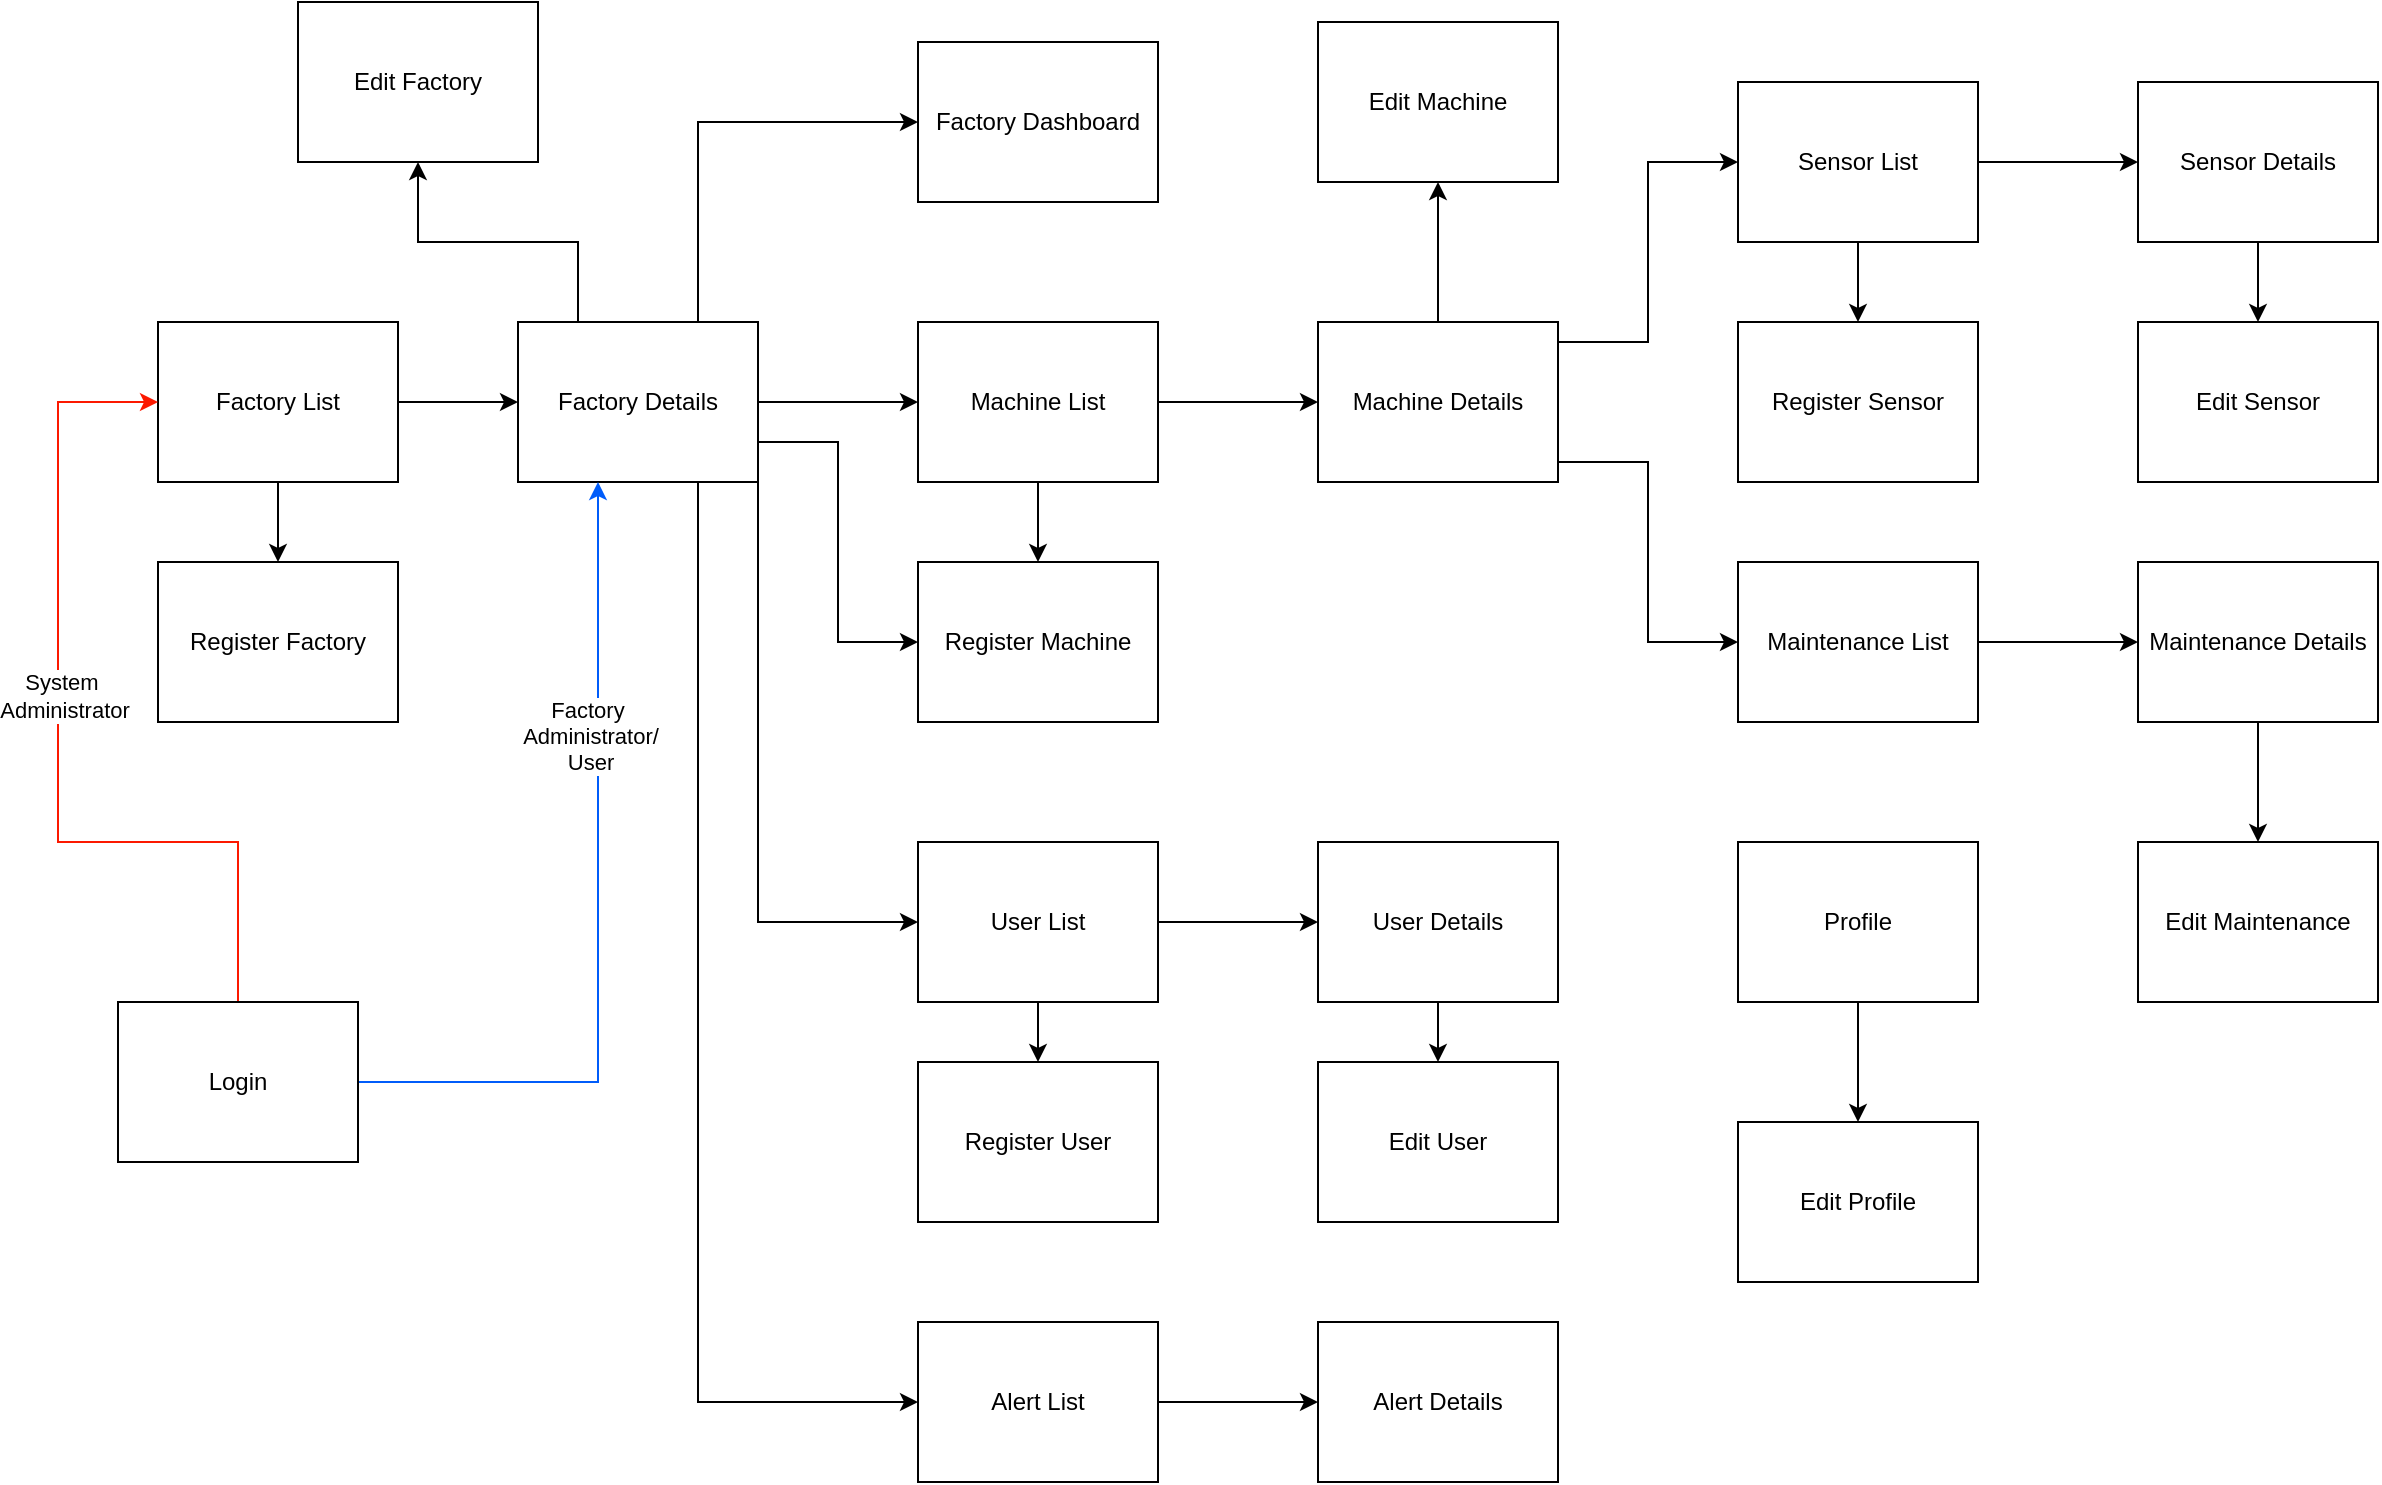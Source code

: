 <mxfile version="25.0.3">
  <diagram name="Page-1" id="Y0TVHzEXhYDWEignVO2z">
    <mxGraphModel dx="2284" dy="774" grid="1" gridSize="10" guides="1" tooltips="1" connect="1" arrows="1" fold="1" page="1" pageScale="1" pageWidth="850" pageHeight="1100" math="0" shadow="0">
      <root>
        <mxCell id="0" />
        <mxCell id="1" parent="0" />
        <mxCell id="TLoTczXkmHmYarLnoum9-3" style="edgeStyle=orthogonalEdgeStyle;rounded=0;orthogonalLoop=1;jettySize=auto;html=1;exitX=1;exitY=0.5;exitDx=0;exitDy=0;entryX=0;entryY=0.5;entryDx=0;entryDy=0;" parent="1" source="TLoTczXkmHmYarLnoum9-1" target="TLoTczXkmHmYarLnoum9-2" edge="1">
          <mxGeometry relative="1" as="geometry" />
        </mxCell>
        <mxCell id="TLoTczXkmHmYarLnoum9-5" style="edgeStyle=orthogonalEdgeStyle;rounded=0;orthogonalLoop=1;jettySize=auto;html=1;exitX=0.5;exitY=1;exitDx=0;exitDy=0;" parent="1" source="TLoTczXkmHmYarLnoum9-1" target="TLoTczXkmHmYarLnoum9-4" edge="1">
          <mxGeometry relative="1" as="geometry" />
        </mxCell>
        <mxCell id="TLoTczXkmHmYarLnoum9-1" value="Factory List" style="rounded=0;whiteSpace=wrap;html=1;" parent="1" vertex="1">
          <mxGeometry x="60" y="200" width="120" height="80" as="geometry" />
        </mxCell>
        <mxCell id="TLoTczXkmHmYarLnoum9-11" style="edgeStyle=orthogonalEdgeStyle;rounded=0;orthogonalLoop=1;jettySize=auto;html=1;exitX=0.75;exitY=0;exitDx=0;exitDy=0;entryX=0;entryY=0.5;entryDx=0;entryDy=0;" parent="1" source="TLoTczXkmHmYarLnoum9-2" target="TLoTczXkmHmYarLnoum9-8" edge="1">
          <mxGeometry relative="1" as="geometry" />
        </mxCell>
        <mxCell id="TLoTczXkmHmYarLnoum9-15" style="edgeStyle=orthogonalEdgeStyle;rounded=0;orthogonalLoop=1;jettySize=auto;html=1;exitX=1;exitY=0.5;exitDx=0;exitDy=0;entryX=0;entryY=0.5;entryDx=0;entryDy=0;" parent="1" source="TLoTczXkmHmYarLnoum9-2" target="TLoTczXkmHmYarLnoum9-12" edge="1">
          <mxGeometry relative="1" as="geometry" />
        </mxCell>
        <mxCell id="TLoTczXkmHmYarLnoum9-26" style="edgeStyle=orthogonalEdgeStyle;rounded=0;orthogonalLoop=1;jettySize=auto;html=1;exitX=1;exitY=0.75;exitDx=0;exitDy=0;entryX=0;entryY=0.5;entryDx=0;entryDy=0;" parent="1" source="TLoTczXkmHmYarLnoum9-2" target="TLoTczXkmHmYarLnoum9-13" edge="1">
          <mxGeometry relative="1" as="geometry" />
        </mxCell>
        <mxCell id="TLoTczXkmHmYarLnoum9-27" style="edgeStyle=orthogonalEdgeStyle;rounded=0;orthogonalLoop=1;jettySize=auto;html=1;exitX=1;exitY=1;exitDx=0;exitDy=0;entryX=0;entryY=0.5;entryDx=0;entryDy=0;" parent="1" source="TLoTczXkmHmYarLnoum9-2" target="TLoTczXkmHmYarLnoum9-24" edge="1">
          <mxGeometry relative="1" as="geometry" />
        </mxCell>
        <mxCell id="TLoTczXkmHmYarLnoum9-28" style="edgeStyle=orthogonalEdgeStyle;rounded=0;orthogonalLoop=1;jettySize=auto;html=1;exitX=0.75;exitY=1;exitDx=0;exitDy=0;entryX=0;entryY=0.5;entryDx=0;entryDy=0;" parent="1" source="TLoTczXkmHmYarLnoum9-2" target="TLoTczXkmHmYarLnoum9-25" edge="1">
          <mxGeometry relative="1" as="geometry" />
        </mxCell>
        <mxCell id="TLoTczXkmHmYarLnoum9-29" style="edgeStyle=orthogonalEdgeStyle;rounded=0;orthogonalLoop=1;jettySize=auto;html=1;exitX=0.25;exitY=0;exitDx=0;exitDy=0;entryX=0.5;entryY=1;entryDx=0;entryDy=0;" parent="1" source="TLoTczXkmHmYarLnoum9-2" target="TLoTczXkmHmYarLnoum9-6" edge="1">
          <mxGeometry relative="1" as="geometry" />
        </mxCell>
        <mxCell id="TLoTczXkmHmYarLnoum9-2" value="Factory Details" style="rounded=0;whiteSpace=wrap;html=1;" parent="1" vertex="1">
          <mxGeometry x="240" y="200" width="120" height="80" as="geometry" />
        </mxCell>
        <mxCell id="TLoTczXkmHmYarLnoum9-4" value="Register Factory" style="rounded=0;whiteSpace=wrap;html=1;" parent="1" vertex="1">
          <mxGeometry x="60" y="320" width="120" height="80" as="geometry" />
        </mxCell>
        <mxCell id="TLoTczXkmHmYarLnoum9-6" value="Edit Factory" style="rounded=0;whiteSpace=wrap;html=1;" parent="1" vertex="1">
          <mxGeometry x="130" y="40" width="120" height="80" as="geometry" />
        </mxCell>
        <mxCell id="TLoTczXkmHmYarLnoum9-8" value="Factory Dashboard" style="rounded=0;whiteSpace=wrap;html=1;" parent="1" vertex="1">
          <mxGeometry x="440" y="60" width="120" height="80" as="geometry" />
        </mxCell>
        <mxCell id="TLoTczXkmHmYarLnoum9-14" style="edgeStyle=orthogonalEdgeStyle;rounded=0;orthogonalLoop=1;jettySize=auto;html=1;exitX=0.5;exitY=1;exitDx=0;exitDy=0;" parent="1" source="TLoTczXkmHmYarLnoum9-12" target="TLoTczXkmHmYarLnoum9-13" edge="1">
          <mxGeometry relative="1" as="geometry" />
        </mxCell>
        <mxCell id="cWNUB35YDtiMVpsdV3_J-7" style="edgeStyle=orthogonalEdgeStyle;rounded=0;orthogonalLoop=1;jettySize=auto;html=1;exitX=1;exitY=0.5;exitDx=0;exitDy=0;entryX=0;entryY=0.5;entryDx=0;entryDy=0;" parent="1" source="TLoTczXkmHmYarLnoum9-12" target="cWNUB35YDtiMVpsdV3_J-4" edge="1">
          <mxGeometry relative="1" as="geometry" />
        </mxCell>
        <mxCell id="TLoTczXkmHmYarLnoum9-12" value="Machine List" style="rounded=0;whiteSpace=wrap;html=1;" parent="1" vertex="1">
          <mxGeometry x="440" y="200" width="120" height="80" as="geometry" />
        </mxCell>
        <mxCell id="TLoTczXkmHmYarLnoum9-13" value="Register Machine" style="rounded=0;whiteSpace=wrap;html=1;" parent="1" vertex="1">
          <mxGeometry x="440" y="320" width="120" height="80" as="geometry" />
        </mxCell>
        <mxCell id="TLoTczXkmHmYarLnoum9-19" style="edgeStyle=orthogonalEdgeStyle;rounded=0;orthogonalLoop=1;jettySize=auto;html=1;exitX=1;exitY=0.5;exitDx=0;exitDy=0;entryX=0;entryY=0.5;entryDx=0;entryDy=0;" parent="1" source="TLoTczXkmHmYarLnoum9-16" target="TLoTczXkmHmYarLnoum9-18" edge="1">
          <mxGeometry relative="1" as="geometry" />
        </mxCell>
        <mxCell id="TLoTczXkmHmYarLnoum9-23" style="edgeStyle=orthogonalEdgeStyle;rounded=0;orthogonalLoop=1;jettySize=auto;html=1;exitX=0.5;exitY=1;exitDx=0;exitDy=0;" parent="1" source="TLoTczXkmHmYarLnoum9-16" target="TLoTczXkmHmYarLnoum9-22" edge="1">
          <mxGeometry relative="1" as="geometry" />
        </mxCell>
        <mxCell id="TLoTczXkmHmYarLnoum9-16" value="Sensor List" style="rounded=0;whiteSpace=wrap;html=1;" parent="1" vertex="1">
          <mxGeometry x="850" y="80" width="120" height="80" as="geometry" />
        </mxCell>
        <mxCell id="TLoTczXkmHmYarLnoum9-21" style="edgeStyle=orthogonalEdgeStyle;rounded=0;orthogonalLoop=1;jettySize=auto;html=1;exitX=0.5;exitY=1;exitDx=0;exitDy=0;entryX=0.5;entryY=0;entryDx=0;entryDy=0;" parent="1" source="TLoTczXkmHmYarLnoum9-18" target="TLoTczXkmHmYarLnoum9-20" edge="1">
          <mxGeometry relative="1" as="geometry" />
        </mxCell>
        <mxCell id="TLoTczXkmHmYarLnoum9-18" value="Sensor Details" style="rounded=0;whiteSpace=wrap;html=1;" parent="1" vertex="1">
          <mxGeometry x="1050" y="80" width="120" height="80" as="geometry" />
        </mxCell>
        <mxCell id="TLoTczXkmHmYarLnoum9-20" value="Edit Sensor" style="rounded=0;whiteSpace=wrap;html=1;" parent="1" vertex="1">
          <mxGeometry x="1050" y="200" width="120" height="80" as="geometry" />
        </mxCell>
        <mxCell id="TLoTczXkmHmYarLnoum9-22" value="Register Sensor" style="rounded=0;whiteSpace=wrap;html=1;" parent="1" vertex="1">
          <mxGeometry x="850" y="200" width="120" height="80" as="geometry" />
        </mxCell>
        <mxCell id="TLoTczXkmHmYarLnoum9-31" style="edgeStyle=orthogonalEdgeStyle;rounded=0;orthogonalLoop=1;jettySize=auto;html=1;exitX=1;exitY=0.5;exitDx=0;exitDy=0;" parent="1" source="TLoTczXkmHmYarLnoum9-24" target="TLoTczXkmHmYarLnoum9-30" edge="1">
          <mxGeometry relative="1" as="geometry" />
        </mxCell>
        <mxCell id="TLoTczXkmHmYarLnoum9-33" style="edgeStyle=orthogonalEdgeStyle;rounded=0;orthogonalLoop=1;jettySize=auto;html=1;exitX=0.5;exitY=1;exitDx=0;exitDy=0;" parent="1" source="TLoTczXkmHmYarLnoum9-24" target="TLoTczXkmHmYarLnoum9-32" edge="1">
          <mxGeometry relative="1" as="geometry" />
        </mxCell>
        <mxCell id="TLoTczXkmHmYarLnoum9-24" value="User List" style="rounded=0;whiteSpace=wrap;html=1;" parent="1" vertex="1">
          <mxGeometry x="440" y="460" width="120" height="80" as="geometry" />
        </mxCell>
        <mxCell id="TLoTczXkmHmYarLnoum9-25" value="Alert List" style="rounded=0;whiteSpace=wrap;html=1;" parent="1" vertex="1">
          <mxGeometry x="440" y="700" width="120" height="80" as="geometry" />
        </mxCell>
        <mxCell id="GlJV_ZAok4WK-ZI3eX7h-7" style="edgeStyle=orthogonalEdgeStyle;rounded=0;orthogonalLoop=1;jettySize=auto;html=1;exitX=0.5;exitY=1;exitDx=0;exitDy=0;entryX=0.5;entryY=0;entryDx=0;entryDy=0;" edge="1" parent="1" source="TLoTczXkmHmYarLnoum9-30" target="GlJV_ZAok4WK-ZI3eX7h-6">
          <mxGeometry relative="1" as="geometry" />
        </mxCell>
        <mxCell id="TLoTczXkmHmYarLnoum9-30" value="User Details" style="rounded=0;whiteSpace=wrap;html=1;" parent="1" vertex="1">
          <mxGeometry x="640" y="460" width="120" height="80" as="geometry" />
        </mxCell>
        <mxCell id="TLoTczXkmHmYarLnoum9-32" value="Register User" style="rounded=0;whiteSpace=wrap;html=1;" parent="1" vertex="1">
          <mxGeometry x="440" y="570" width="120" height="80" as="geometry" />
        </mxCell>
        <mxCell id="TLoTczXkmHmYarLnoum9-36" style="edgeStyle=orthogonalEdgeStyle;rounded=0;orthogonalLoop=1;jettySize=auto;html=1;exitX=1;exitY=0.5;exitDx=0;exitDy=0;entryX=0;entryY=0.5;entryDx=0;entryDy=0;" parent="1" source="TLoTczXkmHmYarLnoum9-34" target="TLoTczXkmHmYarLnoum9-35" edge="1">
          <mxGeometry relative="1" as="geometry" />
        </mxCell>
        <mxCell id="TLoTczXkmHmYarLnoum9-34" value="Maintenance List" style="rounded=0;whiteSpace=wrap;html=1;" parent="1" vertex="1">
          <mxGeometry x="850" y="320" width="120" height="80" as="geometry" />
        </mxCell>
        <mxCell id="GlJV_ZAok4WK-ZI3eX7h-5" style="edgeStyle=orthogonalEdgeStyle;rounded=0;orthogonalLoop=1;jettySize=auto;html=1;exitX=0.5;exitY=1;exitDx=0;exitDy=0;entryX=0.5;entryY=0;entryDx=0;entryDy=0;" edge="1" parent="1" source="TLoTczXkmHmYarLnoum9-35" target="GlJV_ZAok4WK-ZI3eX7h-3">
          <mxGeometry relative="1" as="geometry" />
        </mxCell>
        <mxCell id="TLoTczXkmHmYarLnoum9-35" value="Maintenance Details" style="rounded=0;whiteSpace=wrap;html=1;" parent="1" vertex="1">
          <mxGeometry x="1050" y="320" width="120" height="80" as="geometry" />
        </mxCell>
        <mxCell id="cWNUB35YDtiMVpsdV3_J-15" style="edgeStyle=orthogonalEdgeStyle;rounded=0;orthogonalLoop=1;jettySize=auto;html=1;exitX=0.5;exitY=1;exitDx=0;exitDy=0;" parent="1" source="cWNUB35YDtiMVpsdV3_J-1" target="cWNUB35YDtiMVpsdV3_J-2" edge="1">
          <mxGeometry relative="1" as="geometry" />
        </mxCell>
        <mxCell id="cWNUB35YDtiMVpsdV3_J-1" value="Profile" style="rounded=0;whiteSpace=wrap;html=1;" parent="1" vertex="1">
          <mxGeometry x="850" y="460" width="120" height="80" as="geometry" />
        </mxCell>
        <mxCell id="cWNUB35YDtiMVpsdV3_J-2" value="Edit Profile" style="rounded=0;whiteSpace=wrap;html=1;" parent="1" vertex="1">
          <mxGeometry x="850" y="600" width="120" height="80" as="geometry" />
        </mxCell>
        <mxCell id="cWNUB35YDtiMVpsdV3_J-5" style="edgeStyle=orthogonalEdgeStyle;rounded=0;orthogonalLoop=1;jettySize=auto;html=1;exitX=1;exitY=0.5;exitDx=0;exitDy=0;entryX=0;entryY=0.5;entryDx=0;entryDy=0;" parent="1" source="cWNUB35YDtiMVpsdV3_J-4" target="TLoTczXkmHmYarLnoum9-16" edge="1">
          <mxGeometry relative="1" as="geometry">
            <Array as="points">
              <mxPoint x="760" y="210" />
              <mxPoint x="805" y="210" />
              <mxPoint x="805" y="120" />
            </Array>
          </mxGeometry>
        </mxCell>
        <mxCell id="cWNUB35YDtiMVpsdV3_J-6" style="edgeStyle=orthogonalEdgeStyle;rounded=0;orthogonalLoop=1;jettySize=auto;html=1;exitX=1;exitY=0.5;exitDx=0;exitDy=0;entryX=0;entryY=0.5;entryDx=0;entryDy=0;" parent="1" source="cWNUB35YDtiMVpsdV3_J-4" target="TLoTczXkmHmYarLnoum9-34" edge="1">
          <mxGeometry relative="1" as="geometry">
            <Array as="points">
              <mxPoint x="760" y="270" />
              <mxPoint x="805" y="270" />
              <mxPoint x="805" y="360" />
            </Array>
          </mxGeometry>
        </mxCell>
        <mxCell id="GlJV_ZAok4WK-ZI3eX7h-2" style="edgeStyle=orthogonalEdgeStyle;rounded=0;orthogonalLoop=1;jettySize=auto;html=1;exitX=0.5;exitY=0;exitDx=0;exitDy=0;" edge="1" parent="1" source="cWNUB35YDtiMVpsdV3_J-4" target="GlJV_ZAok4WK-ZI3eX7h-1">
          <mxGeometry relative="1" as="geometry" />
        </mxCell>
        <mxCell id="cWNUB35YDtiMVpsdV3_J-4" value="Machine Details" style="rounded=0;whiteSpace=wrap;html=1;" parent="1" vertex="1">
          <mxGeometry x="640" y="200" width="120" height="80" as="geometry" />
        </mxCell>
        <mxCell id="cWNUB35YDtiMVpsdV3_J-8" value="Alert Details" style="rounded=0;whiteSpace=wrap;html=1;" parent="1" vertex="1">
          <mxGeometry x="640" y="700" width="120" height="80" as="geometry" />
        </mxCell>
        <mxCell id="cWNUB35YDtiMVpsdV3_J-9" style="edgeStyle=orthogonalEdgeStyle;rounded=0;orthogonalLoop=1;jettySize=auto;html=1;exitX=1;exitY=0.5;exitDx=0;exitDy=0;entryX=0;entryY=0.5;entryDx=0;entryDy=0;" parent="1" source="TLoTczXkmHmYarLnoum9-25" target="cWNUB35YDtiMVpsdV3_J-8" edge="1">
          <mxGeometry relative="1" as="geometry" />
        </mxCell>
        <mxCell id="cWNUB35YDtiMVpsdV3_J-17" style="edgeStyle=orthogonalEdgeStyle;rounded=0;orthogonalLoop=1;jettySize=auto;html=1;exitX=1;exitY=0.5;exitDx=0;exitDy=0;fillColor=#ffcccc;strokeColor=#005CFA;" parent="1" source="cWNUB35YDtiMVpsdV3_J-16" target="TLoTczXkmHmYarLnoum9-2" edge="1">
          <mxGeometry relative="1" as="geometry">
            <Array as="points">
              <mxPoint x="280" y="580" />
            </Array>
          </mxGeometry>
        </mxCell>
        <mxCell id="cWNUB35YDtiMVpsdV3_J-20" value="&lt;div&gt;Factory&amp;nbsp;&lt;/div&gt;&lt;div&gt;Administrator/&lt;/div&gt;&lt;div&gt;User&lt;br&gt;&lt;/div&gt;" style="edgeLabel;html=1;align=center;verticalAlign=middle;resizable=0;points=[];" parent="cWNUB35YDtiMVpsdV3_J-17" vertex="1" connectable="0">
          <mxGeometry x="0.398" y="4" relative="1" as="geometry">
            <mxPoint as="offset" />
          </mxGeometry>
        </mxCell>
        <mxCell id="cWNUB35YDtiMVpsdV3_J-18" style="edgeStyle=orthogonalEdgeStyle;rounded=0;orthogonalLoop=1;jettySize=auto;html=1;exitX=0.5;exitY=0;exitDx=0;exitDy=0;entryX=0;entryY=0.5;entryDx=0;entryDy=0;fillColor=#6a00ff;strokeColor=#FC1900;" parent="1" source="cWNUB35YDtiMVpsdV3_J-16" target="TLoTczXkmHmYarLnoum9-1" edge="1">
          <mxGeometry relative="1" as="geometry">
            <Array as="points">
              <mxPoint x="100" y="460" />
              <mxPoint x="10" y="460" />
              <mxPoint x="10" y="240" />
            </Array>
          </mxGeometry>
        </mxCell>
        <mxCell id="cWNUB35YDtiMVpsdV3_J-19" value="&lt;div&gt;System&amp;nbsp;&lt;/div&gt;&lt;div&gt;Administrator&lt;/div&gt;" style="edgeLabel;html=1;align=center;verticalAlign=middle;resizable=0;points=[];" parent="cWNUB35YDtiMVpsdV3_J-18" vertex="1" connectable="0">
          <mxGeometry x="0.105" y="-3" relative="1" as="geometry">
            <mxPoint as="offset" />
          </mxGeometry>
        </mxCell>
        <mxCell id="cWNUB35YDtiMVpsdV3_J-16" value="Login" style="rounded=0;whiteSpace=wrap;html=1;" parent="1" vertex="1">
          <mxGeometry x="40" y="540" width="120" height="80" as="geometry" />
        </mxCell>
        <mxCell id="GlJV_ZAok4WK-ZI3eX7h-1" value="Edit Machine" style="rounded=0;whiteSpace=wrap;html=1;" vertex="1" parent="1">
          <mxGeometry x="640" y="50" width="120" height="80" as="geometry" />
        </mxCell>
        <mxCell id="GlJV_ZAok4WK-ZI3eX7h-3" value="Edit Maintenance" style="rounded=0;whiteSpace=wrap;html=1;" vertex="1" parent="1">
          <mxGeometry x="1050" y="460" width="120" height="80" as="geometry" />
        </mxCell>
        <mxCell id="GlJV_ZAok4WK-ZI3eX7h-6" value="Edit User" style="rounded=0;whiteSpace=wrap;html=1;" vertex="1" parent="1">
          <mxGeometry x="640" y="570" width="120" height="80" as="geometry" />
        </mxCell>
      </root>
    </mxGraphModel>
  </diagram>
</mxfile>
